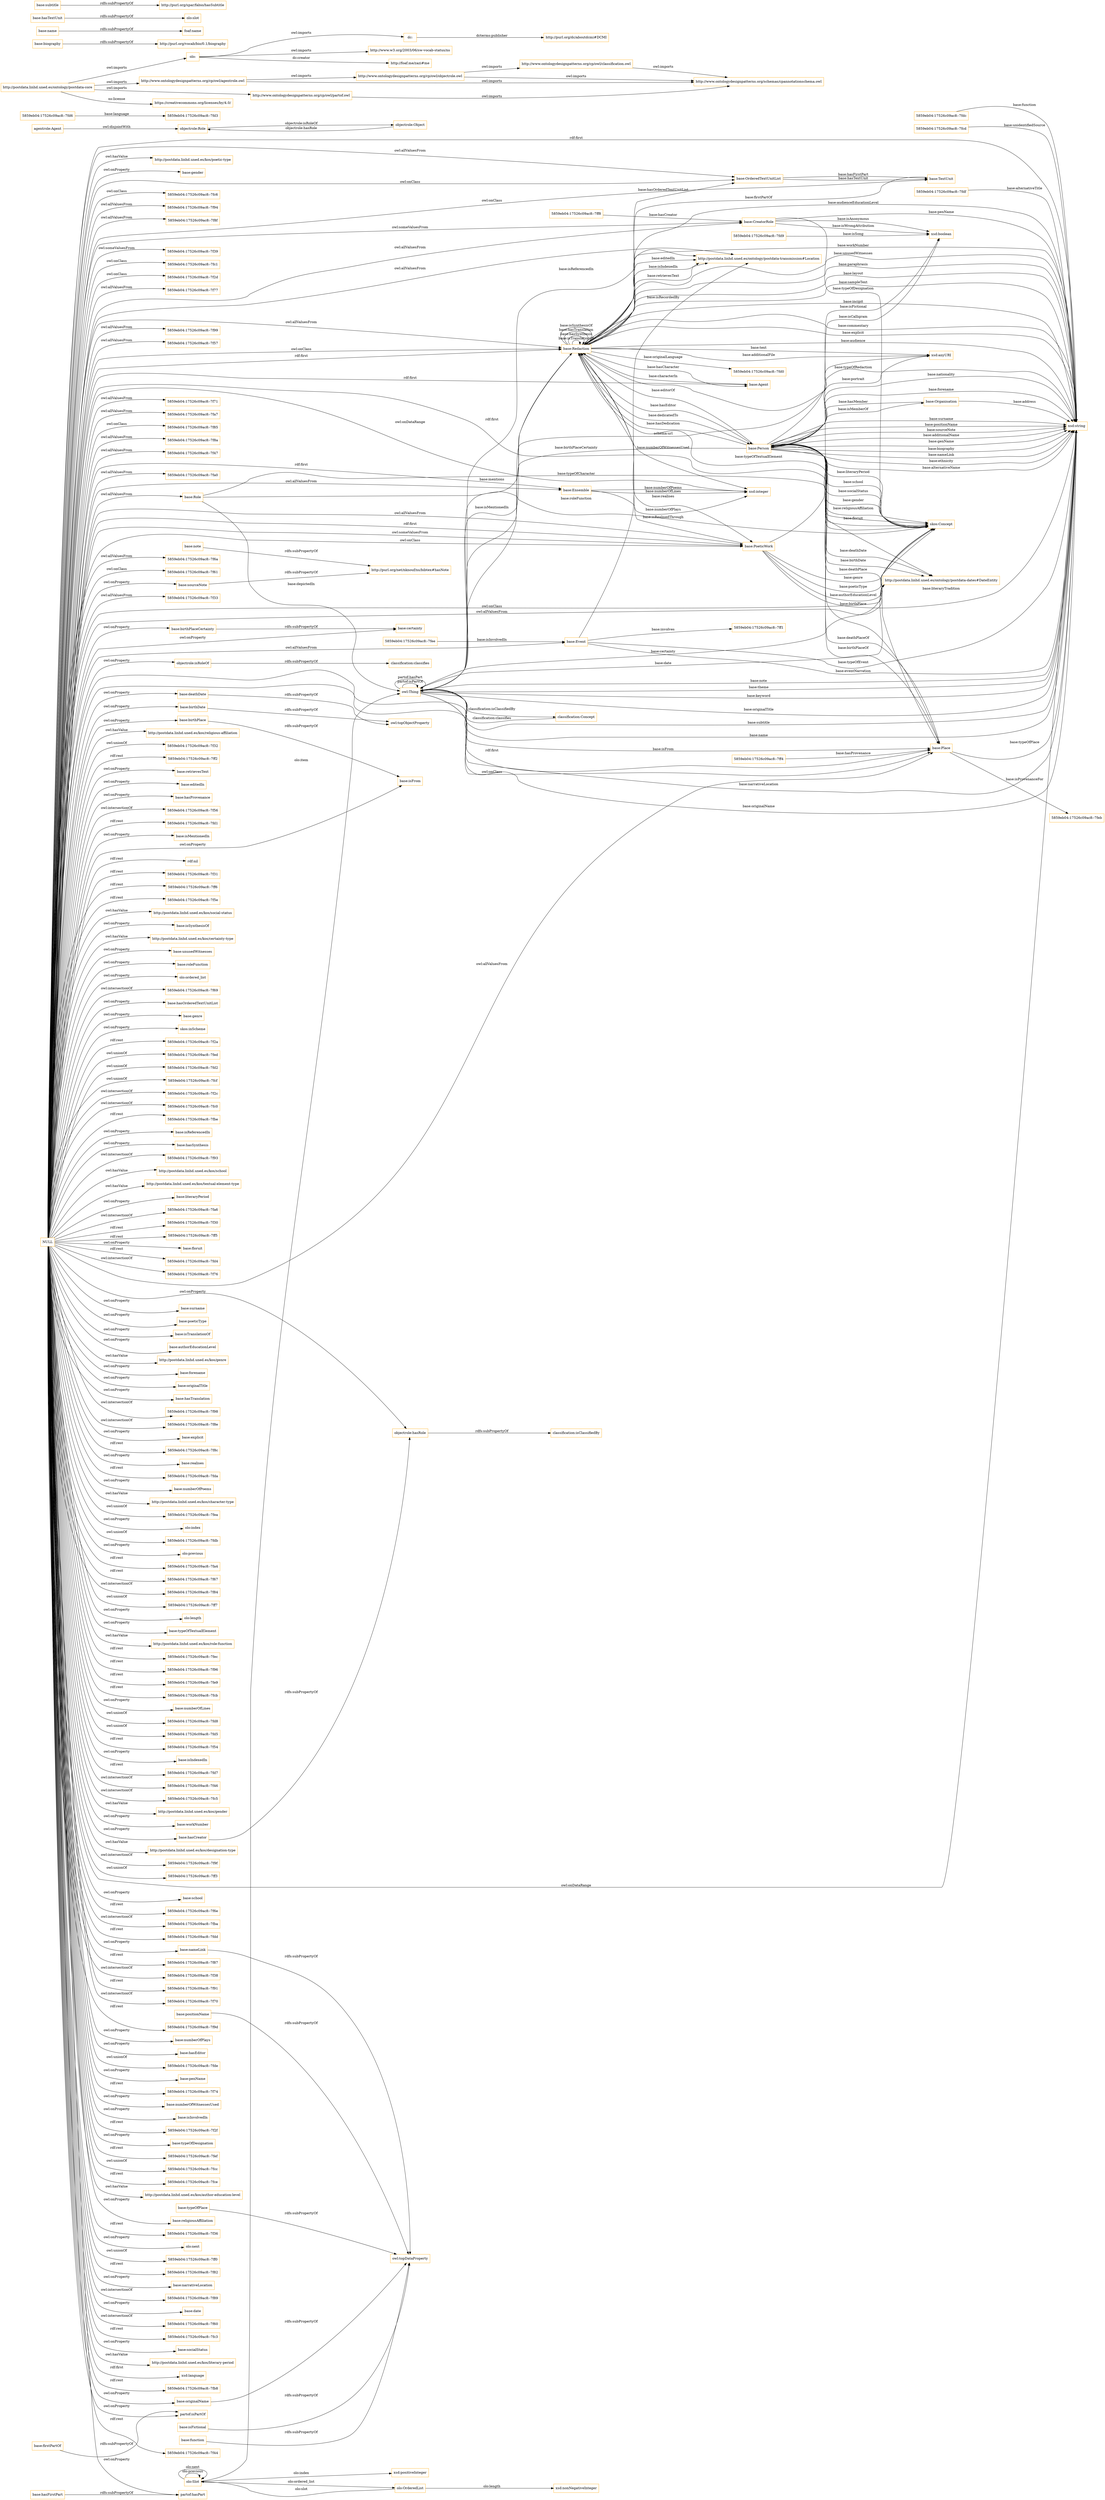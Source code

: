 digraph ar2dtool_diagram { 
rankdir=LR;
size="1501"
node [shape = rectangle, color="orange"]; "base:Role" "5859eb04:17526c09ac8:-7fc6" "5859eb04:17526c09ac8:-7f94" "5859eb04:17526c09ac8:-7f8f" "base:OrderedTextUnitList" "5859eb04:17526c09ac8:-7f39" "5859eb04:17526c09ac8:-7fc1" "5859eb04:17526c09ac8:-7f2d" "agentrole:Agent" "5859eb04:17526c09ac8:-7f77" "5859eb04:17526c09ac8:-7fdf" "5859eb04:17526c09ac8:-7ff4" "base:Agent" "base:CreatorRole" "base:Person" "base:Organisation" "5859eb04:17526c09ac8:-7f99" "5859eb04:17526c09ac8:-7f57" "base:Redaction" "5859eb04:17526c09ac8:-7fee" "base:Ensemble" "5859eb04:17526c09ac8:-7f71" "5859eb04:17526c09ac8:-7fa7" "5859eb04:17526c09ac8:-7f85" "5859eb04:17526c09ac8:-7f8a" "5859eb04:17526c09ac8:-7fdc" "5859eb04:17526c09ac8:-7ff1" "5859eb04:17526c09ac8:-7f47" "base:TextUnit" "5859eb04:17526c09ac8:-7feb" "5859eb04:17526c09ac8:-7fa0" "skos:Concept" "http://postdata.linhd.uned.es/ontology/postdata-dates#DateEntity" "base:Place" "5859eb04:17526c09ac8:-7fd9" "base:Event" "5859eb04:17526c09ac8:-7f6a" "5859eb04:17526c09ac8:-7fcd" "5859eb04:17526c09ac8:-7f61" "5859eb04:17526c09ac8:-7fd6" "http://postdata.linhd.uned.es/ontology/postdata-transmission#Location" "5859eb04:17526c09ac8:-7f33" "base:PoeticWork" "5859eb04:17526c09ac8:-7ff8" "owl:Thing" "objectrole:Role" "objectrole:Object" "olo:Slot" "olo:OrderedList" "classification:Concept" ; /*classes style*/
	"base:deathDate" -> "owl:topObjectProperty" [ label = "rdfs:subPropertyOf" ];
	"http://www.ontologydesignpatterns.org/cp/owl/objectrole.owl" -> "http://www.ontologydesignpatterns.org/cp/owl/classification.owl" [ label = "owl:imports" ];
	"http://www.ontologydesignpatterns.org/cp/owl/objectrole.owl" -> "http://www.ontologydesignpatterns.org/schemas/cpannotationschema.owl" [ label = "owl:imports" ];
	"http://www.ontologydesignpatterns.org/cp/owl/classification.owl" -> "http://www.ontologydesignpatterns.org/schemas/cpannotationschema.owl" [ label = "owl:imports" ];
	"base:firstPartOf" -> "partof:isPartOf" [ label = "rdfs:subPropertyOf" ];
	"agentrole:Agent" -> "objectrole:Role" [ label = "owl:disjointWith" ];
	"dc:" -> "http://purl.org/dc/aboutdcmi#DCMI" [ label = "dcterms:publisher" ];
	"olo:" -> "http://www.w3.org/2003/06/sw-vocab-status/ns" [ label = "owl:imports" ];
	"olo:" -> "dc:" [ label = "owl:imports" ];
	"olo:" -> "http://foaf.me/zazi#me" [ label = "dc:creator" ];
	"base:birthPlaceCertainty" -> "base:certainty" [ label = "rdfs:subPropertyOf" ];
	"base:biography" -> "http://purl.org/vocab/bio/0.1/biography" [ label = "rdfs:subPropertyOf" ];
	"objectrole:isRoleOf" -> "classification:classifies" [ label = "rdfs:subPropertyOf" ];
	"base:nameLink" -> "owl:topDataProperty" [ label = "rdfs:subPropertyOf" ];
	"base:sourceNote" -> "http://purl.org/net/nknouf/ns/bibtex#hasNote" [ label = "rdfs:subPropertyOf" ];
	"base:name" -> "foaf:name" [ label = "rdfs:subPropertyOf" ];
	"base:hasTextUnit" -> "olo:slot" [ label = "rdfs:subPropertyOf" ];
	"NULL" -> "base:birthPlace" [ label = "owl:onProperty" ];
	"NULL" -> "http://postdata.linhd.uned.es/kos/religious-affiliation" [ label = "owl:hasValue" ];
	"NULL" -> "5859eb04:17526c09ac8:-7f32" [ label = "owl:unionOf" ];
	"NULL" -> "base:PoeticWork" [ label = "owl:allValuesFrom" ];
	"NULL" -> "base:CreatorRole" [ label = "owl:someValuesFrom" ];
	"NULL" -> "5859eb04:17526c09ac8:-7ff2" [ label = "rdf:rest" ];
	"NULL" -> "base:retrievesText" [ label = "owl:onProperty" ];
	"NULL" -> "base:editedIn" [ label = "owl:onProperty" ];
	"NULL" -> "base:Place" [ label = "rdf:first" ];
	"NULL" -> "base:hasProvenance" [ label = "owl:onProperty" ];
	"NULL" -> "5859eb04:17526c09ac8:-7f56" [ label = "owl:intersectionOf" ];
	"NULL" -> "5859eb04:17526c09ac8:-7fd1" [ label = "rdf:rest" ];
	"NULL" -> "base:PoeticWork" [ label = "rdf:first" ];
	"NULL" -> "base:isMentionedIn" [ label = "owl:onProperty" ];
	"NULL" -> "base:birthDate" [ label = "owl:onProperty" ];
	"NULL" -> "rdf:nil" [ label = "rdf:rest" ];
	"NULL" -> "5859eb04:17526c09ac8:-7f31" [ label = "rdf:rest" ];
	"NULL" -> "5859eb04:17526c09ac8:-7ff6" [ label = "rdf:rest" ];
	"NULL" -> "5859eb04:17526c09ac8:-7f5e" [ label = "rdf:rest" ];
	"NULL" -> "http://postdata.linhd.uned.es/kos/social-status" [ label = "owl:hasValue" ];
	"NULL" -> "base:isSynthesisOf" [ label = "owl:onProperty" ];
	"NULL" -> "base:birthPlaceCertainty" [ label = "owl:onProperty" ];
	"NULL" -> "5859eb04:17526c09ac8:-7f94" [ label = "owl:allValuesFrom" ];
	"NULL" -> "http://postdata.linhd.uned.es/kos/certainty-type" [ label = "owl:hasValue" ];
	"NULL" -> "base:unusedWitnesses" [ label = "owl:onProperty" ];
	"NULL" -> "5859eb04:17526c09ac8:-7fa0" [ label = "owl:allValuesFrom" ];
	"NULL" -> "objectrole:isRoleOf" [ label = "owl:onProperty" ];
	"NULL" -> "base:roleFunction" [ label = "owl:onProperty" ];
	"NULL" -> "partof:isPartOf" [ label = "owl:onProperty" ];
	"NULL" -> "olo:ordered_list" [ label = "owl:onProperty" ];
	"NULL" -> "5859eb04:17526c09ac8:-7f69" [ label = "owl:intersectionOf" ];
	"NULL" -> "base:hasOrderedTextUnitList" [ label = "owl:onProperty" ];
	"NULL" -> "base:Role" [ label = "owl:allValuesFrom" ];
	"NULL" -> "base:OrderedTextUnitList" [ label = "owl:allValuesFrom" ];
	"NULL" -> "base:genre" [ label = "owl:onProperty" ];
	"NULL" -> "skos:inScheme" [ label = "owl:onProperty" ];
	"NULL" -> "5859eb04:17526c09ac8:-7f2a" [ label = "rdf:rest" ];
	"NULL" -> "5859eb04:17526c09ac8:-7fed" [ label = "owl:unionOf" ];
	"NULL" -> "base:CreatorRole" [ label = "owl:allValuesFrom" ];
	"NULL" -> "5859eb04:17526c09ac8:-7fd2" [ label = "owl:unionOf" ];
	"NULL" -> "http://postdata.linhd.uned.es/ontology/postdata-dates#DateEntity" [ label = "owl:onClass" ];
	"NULL" -> "5859eb04:17526c09ac8:-7fcf" [ label = "owl:unionOf" ];
	"NULL" -> "5859eb04:17526c09ac8:-7f2c" [ label = "owl:intersectionOf" ];
	"NULL" -> "base:Ensemble" [ label = "owl:allValuesFrom" ];
	"NULL" -> "5859eb04:17526c09ac8:-7fc0" [ label = "owl:intersectionOf" ];
	"NULL" -> "5859eb04:17526c09ac8:-7fbe" [ label = "rdf:rest" ];
	"NULL" -> "base:isReferencedIn" [ label = "owl:onProperty" ];
	"NULL" -> "base:hasSynthesis" [ label = "owl:onProperty" ];
	"NULL" -> "5859eb04:17526c09ac8:-7f93" [ label = "owl:intersectionOf" ];
	"NULL" -> "base:Agent" [ label = "rdf:first" ];
	"NULL" -> "http://postdata.linhd.uned.es/kos/school" [ label = "owl:hasValue" ];
	"NULL" -> "skos:Concept" [ label = "rdf:first" ];
	"NULL" -> "http://postdata.linhd.uned.es/kos/textual-element-type" [ label = "owl:hasValue" ];
	"NULL" -> "base:literaryPeriod" [ label = "owl:onProperty" ];
	"NULL" -> "5859eb04:17526c09ac8:-7fc1" [ label = "owl:onClass" ];
	"NULL" -> "5859eb04:17526c09ac8:-7fa6" [ label = "owl:intersectionOf" ];
	"NULL" -> "5859eb04:17526c09ac8:-7f39" [ label = "owl:someValuesFrom" ];
	"NULL" -> "5859eb04:17526c09ac8:-7f33" [ label = "owl:allValuesFrom" ];
	"NULL" -> "5859eb04:17526c09ac8:-7f30" [ label = "rdf:rest" ];
	"NULL" -> "5859eb04:17526c09ac8:-7ff5" [ label = "rdf:rest" ];
	"NULL" -> "base:floruit" [ label = "owl:onProperty" ];
	"NULL" -> "5859eb04:17526c09ac8:-7fd4" [ label = "rdf:rest" ];
	"NULL" -> "5859eb04:17526c09ac8:-7f76" [ label = "owl:intersectionOf" ];
	"NULL" -> "xsd:string" [ label = "owl:onDataRange" ];
	"NULL" -> "base:surname" [ label = "owl:onProperty" ];
	"NULL" -> "base:poeticType" [ label = "owl:onProperty" ];
	"NULL" -> "base:isTranslationOf" [ label = "owl:onProperty" ];
	"NULL" -> "5859eb04:17526c09ac8:-7f77" [ label = "owl:allValuesFrom" ];
	"NULL" -> "base:authorEducationLevel" [ label = "owl:onProperty" ];
	"NULL" -> "http://postdata.linhd.uned.es/kos/genre" [ label = "owl:hasValue" ];
	"NULL" -> "base:forename" [ label = "owl:onProperty" ];
	"NULL" -> "base:originalTitle" [ label = "owl:onProperty" ];
	"NULL" -> "base:hasTranslation" [ label = "owl:onProperty" ];
	"NULL" -> "5859eb04:17526c09ac8:-7f98" [ label = "owl:intersectionOf" ];
	"NULL" -> "base:Redaction" [ label = "owl:allValuesFrom" ];
	"NULL" -> "5859eb04:17526c09ac8:-7f8e" [ label = "owl:intersectionOf" ];
	"NULL" -> "5859eb04:17526c09ac8:-7f47" [ label = "owl:allValuesFrom" ];
	"NULL" -> "base:explicit" [ label = "owl:onProperty" ];
	"NULL" -> "5859eb04:17526c09ac8:-7f8c" [ label = "rdf:rest" ];
	"NULL" -> "base:realises" [ label = "owl:onProperty" ];
	"NULL" -> "5859eb04:17526c09ac8:-7fda" [ label = "rdf:rest" ];
	"NULL" -> "base:numberOfPoems" [ label = "owl:onProperty" ];
	"NULL" -> "base:PoeticWork" [ label = "owl:someValuesFrom" ];
	"NULL" -> "http://postdata.linhd.uned.es/kos/character-type" [ label = "owl:hasValue" ];
	"NULL" -> "5859eb04:17526c09ac8:-7fea" [ label = "owl:unionOf" ];
	"NULL" -> "olo:index" [ label = "owl:onProperty" ];
	"NULL" -> "5859eb04:17526c09ac8:-7fdb" [ label = "owl:unionOf" ];
	"NULL" -> "olo:previous" [ label = "owl:onProperty" ];
	"NULL" -> "5859eb04:17526c09ac8:-7fa4" [ label = "rdf:rest" ];
	"NULL" -> "5859eb04:17526c09ac8:-7f67" [ label = "rdf:rest" ];
	"NULL" -> "5859eb04:17526c09ac8:-7f84" [ label = "owl:intersectionOf" ];
	"NULL" -> "base:PoeticWork" [ label = "owl:onClass" ];
	"NULL" -> "xsd:string" [ label = "rdf:first" ];
	"NULL" -> "5859eb04:17526c09ac8:-7ff7" [ label = "owl:unionOf" ];
	"NULL" -> "olo:length" [ label = "owl:onProperty" ];
	"NULL" -> "base:typeOfTextualElement" [ label = "owl:onProperty" ];
	"NULL" -> "http://postdata.linhd.uned.es/kos/role-function" [ label = "owl:hasValue" ];
	"NULL" -> "5859eb04:17526c09ac8:-7f6a" [ label = "owl:allValuesFrom" ];
	"NULL" -> "5859eb04:17526c09ac8:-7fec" [ label = "rdf:rest" ];
	"NULL" -> "5859eb04:17526c09ac8:-7f96" [ label = "rdf:rest" ];
	"NULL" -> "5859eb04:17526c09ac8:-7f2d" [ label = "owl:onClass" ];
	"NULL" -> "5859eb04:17526c09ac8:-7fe9" [ label = "rdf:rest" ];
	"NULL" -> "5859eb04:17526c09ac8:-7fcb" [ label = "rdf:rest" ];
	"NULL" -> "base:numberOfLines" [ label = "owl:onProperty" ];
	"NULL" -> "5859eb04:17526c09ac8:-7fd8" [ label = "owl:unionOf" ];
	"NULL" -> "5859eb04:17526c09ac8:-7fd5" [ label = "owl:unionOf" ];
	"NULL" -> "5859eb04:17526c09ac8:-7fa7" [ label = "owl:allValuesFrom" ];
	"NULL" -> "5859eb04:17526c09ac8:-7f54" [ label = "rdf:rest" ];
	"NULL" -> "5859eb04:17526c09ac8:-7f99" [ label = "owl:allValuesFrom" ];
	"NULL" -> "base:isIndexedIn" [ label = "owl:onProperty" ];
	"NULL" -> "5859eb04:17526c09ac8:-7fd7" [ label = "rdf:rest" ];
	"NULL" -> "5859eb04:17526c09ac8:-7f46" [ label = "owl:intersectionOf" ];
	"NULL" -> "5859eb04:17526c09ac8:-7fc5" [ label = "owl:intersectionOf" ];
	"NULL" -> "http://postdata.linhd.uned.es/kos/gender" [ label = "owl:hasValue" ];
	"NULL" -> "base:workNumber" [ label = "owl:onProperty" ];
	"NULL" -> "base:hasCreator" [ label = "owl:onProperty" ];
	"NULL" -> "http://postdata.linhd.uned.es/kos/designation-type" [ label = "owl:hasValue" ];
	"NULL" -> "5859eb04:17526c09ac8:-7f9f" [ label = "owl:intersectionOf" ];
	"NULL" -> "base:deathDate" [ label = "owl:onProperty" ];
	"NULL" -> "5859eb04:17526c09ac8:-7ff3" [ label = "owl:unionOf" ];
	"NULL" -> "base:isFrom" [ label = "owl:onProperty" ];
	"NULL" -> "base:Redaction" [ label = "owl:onClass" ];
	"NULL" -> "base:school" [ label = "owl:onProperty" ];
	"NULL" -> "5859eb04:17526c09ac8:-7f6e" [ label = "rdf:rest" ];
	"NULL" -> "5859eb04:17526c09ac8:-7fba" [ label = "owl:intersectionOf" ];
	"NULL" -> "5859eb04:17526c09ac8:-7fdd" [ label = "rdf:rest" ];
	"NULL" -> "5859eb04:17526c09ac8:-7f87" [ label = "rdf:rest" ];
	"NULL" -> "xsd:integer" [ label = "owl:onDataRange" ];
	"NULL" -> "5859eb04:17526c09ac8:-7f8a" [ label = "owl:allValuesFrom" ];
	"NULL" -> "5859eb04:17526c09ac8:-7f38" [ label = "owl:intersectionOf" ];
	"NULL" -> "5859eb04:17526c09ac8:-7f91" [ label = "rdf:rest" ];
	"NULL" -> "5859eb04:17526c09ac8:-7f70" [ label = "owl:intersectionOf" ];
	"NULL" -> "5859eb04:17526c09ac8:-7f9d" [ label = "rdf:rest" ];
	"NULL" -> "objectrole:hasRole" [ label = "owl:onProperty" ];
	"NULL" -> "partof:hasPart" [ label = "owl:onProperty" ];
	"NULL" -> "base:Place" [ label = "owl:onClass" ];
	"NULL" -> "base:numberOfPlays" [ label = "owl:onProperty" ];
	"NULL" -> "base:hasEditor" [ label = "owl:onProperty" ];
	"NULL" -> "5859eb04:17526c09ac8:-7fde" [ label = "owl:unionOf" ];
	"NULL" -> "base:nameLink" [ label = "owl:onProperty" ];
	"NULL" -> "base:Ensemble" [ label = "rdf:first" ];
	"NULL" -> "base:penName" [ label = "owl:onProperty" ];
	"NULL" -> "5859eb04:17526c09ac8:-7f74" [ label = "rdf:rest" ];
	"NULL" -> "base:numberOfWitnessesUsed" [ label = "owl:onProperty" ];
	"NULL" -> "base:isInvolvedIn" [ label = "owl:onProperty" ];
	"NULL" -> "5859eb04:17526c09ac8:-7f2f" [ label = "rdf:rest" ];
	"NULL" -> "base:typeOfDesignation" [ label = "owl:onProperty" ];
	"NULL" -> "http://postdata.linhd.uned.es/ontology/postdata-transmission#Location" [ label = "owl:allValuesFrom" ];
	"NULL" -> "base:Redaction" [ label = "rdf:first" ];
	"NULL" -> "5859eb04:17526c09ac8:-7fef" [ label = "rdf:rest" ];
	"NULL" -> "5859eb04:17526c09ac8:-7fcc" [ label = "owl:unionOf" ];
	"NULL" -> "5859eb04:17526c09ac8:-7fce" [ label = "rdf:rest" ];
	"NULL" -> "5859eb04:17526c09ac8:-7f8f" [ label = "owl:allValuesFrom" ];
	"NULL" -> "http://postdata.linhd.uned.es/kos/author-education-level" [ label = "owl:hasValue" ];
	"NULL" -> "5859eb04:17526c09ac8:-7fc6" [ label = "owl:onClass" ];
	"NULL" -> "base:originalName" [ label = "owl:onProperty" ];
	"NULL" -> "base:religiousAffiliation" [ label = "owl:onProperty" ];
	"NULL" -> "5859eb04:17526c09ac8:-7f36" [ label = "rdf:rest" ];
	"NULL" -> "5859eb04:17526c09ac8:-7f71" [ label = "owl:allValuesFrom" ];
	"NULL" -> "olo:next" [ label = "owl:onProperty" ];
	"NULL" -> "5859eb04:17526c09ac8:-7ff0" [ label = "owl:unionOf" ];
	"NULL" -> "base:sourceNote" [ label = "owl:onProperty" ];
	"NULL" -> "5859eb04:17526c09ac8:-7f85" [ label = "owl:onClass" ];
	"NULL" -> "5859eb04:17526c09ac8:-7f82" [ label = "rdf:rest" ];
	"NULL" -> "base:narrativeLocation" [ label = "owl:onProperty" ];
	"NULL" -> "5859eb04:17526c09ac8:-7f89" [ label = "owl:intersectionOf" ];
	"NULL" -> "base:certainty" [ label = "owl:onProperty" ];
	"NULL" -> "base:date" [ label = "owl:onProperty" ];
	"NULL" -> "5859eb04:17526c09ac8:-7f60" [ label = "owl:intersectionOf" ];
	"NULL" -> "5859eb04:17526c09ac8:-7fc3" [ label = "rdf:rest" ];
	"NULL" -> "base:Place" [ label = "owl:allValuesFrom" ];
	"NULL" -> "base:TextUnit" [ label = "owl:onClass" ];
	"NULL" -> "base:socialStatus" [ label = "owl:onProperty" ];
	"NULL" -> "http://postdata.linhd.uned.es/kos/literary-period" [ label = "owl:hasValue" ];
	"NULL" -> "http://postdata.linhd.uned.es/ontology/postdata-dates#DateEntity" [ label = "owl:allValuesFrom" ];
	"NULL" -> "xsd:language" [ label = "rdf:first" ];
	"NULL" -> "5859eb04:17526c09ac8:-7fb8" [ label = "rdf:rest" ];
	"NULL" -> "5859eb04:17526c09ac8:-7f44" [ label = "rdf:rest" ];
	"NULL" -> "5859eb04:17526c09ac8:-7f61" [ label = "owl:onClass" ];
	"NULL" -> "http://postdata.linhd.uned.es/kos/poetic-type" [ label = "owl:hasValue" ];
	"NULL" -> "5859eb04:17526c09ac8:-7f57" [ label = "owl:allValuesFrom" ];
	"NULL" -> "base:gender" [ label = "owl:onProperty" ];
	"NULL" -> "base:OrderedTextUnitList" [ label = "owl:onClass" ];
	"NULL" -> "base:Event" [ label = "owl:allValuesFrom" ];
	"base:hasFirstPart" -> "partof:hasPart" [ label = "rdfs:subPropertyOf" ];
	"base:hasCreator" -> "objectrole:hasRole" [ label = "rdfs:subPropertyOf" ];
	"base:birthPlace" -> "base:isFrom" [ label = "rdfs:subPropertyOf" ];
	"http://www.ontologydesignpatterns.org/cp/owl/agentrole.owl" -> "http://www.ontologydesignpatterns.org/cp/owl/objectrole.owl" [ label = "owl:imports" ];
	"http://www.ontologydesignpatterns.org/cp/owl/agentrole.owl" -> "http://www.ontologydesignpatterns.org/schemas/cpannotationschema.owl" [ label = "owl:imports" ];
	"base:isFictional" -> "owl:topDataProperty" [ label = "rdfs:subPropertyOf" ];
	"base:subtitle" -> "http://purl.org/spar/fabio/hasSubtitle" [ label = "rdfs:subPropertyOf" ];
	"base:function" -> "owl:topDataProperty" [ label = "rdfs:subPropertyOf" ];
	"base:originalName" -> "owl:topDataProperty" [ label = "rdfs:subPropertyOf" ];
	"http://www.ontologydesignpatterns.org/cp/owl/partof.owl" -> "http://www.ontologydesignpatterns.org/schemas/cpannotationschema.owl" [ label = "owl:imports" ];
	"http://postdata.linhd.uned.es/ontology/postdata-core" -> "https://creativecommons.org/licenses/by/4.0/" [ label = "ns:license" ];
	"http://postdata.linhd.uned.es/ontology/postdata-core" -> "http://www.ontologydesignpatterns.org/cp/owl/partof.owl" [ label = "owl:imports" ];
	"http://postdata.linhd.uned.es/ontology/postdata-core" -> "http://www.ontologydesignpatterns.org/cp/owl/agentrole.owl" [ label = "owl:imports" ];
	"http://postdata.linhd.uned.es/ontology/postdata-core" -> "olo:" [ label = "owl:imports" ];
	"base:note" -> "http://purl.org/net/nknouf/ns/bibtex#hasNote" [ label = "rdfs:subPropertyOf" ];
	"base:birthDate" -> "owl:topObjectProperty" [ label = "rdfs:subPropertyOf" ];
	"base:positionName" -> "owl:topDataProperty" [ label = "rdfs:subPropertyOf" ];
	"objectrole:hasRole" -> "classification:isClassifiedBy" [ label = "rdfs:subPropertyOf" ];
	"base:typeOfPlace" -> "owl:topDataProperty" [ label = "rdfs:subPropertyOf" ];
	"base:Redaction" -> "owl:Thing" [ label = "base:mentions" ];
	"base:Person" -> "xsd:boolean" [ label = "base:isFictional" ];
	"owl:Thing" -> "xsd:string" [ label = "base:narrativeLocation" ];
	"base:CreatorRole" -> "xsd:string" [ label = "base:penName" ];
	"base:Person" -> "base:Place" [ label = "base:deathPlace" ];
	"base:Ensemble" -> "xsd:integer" [ label = "base:numberOfLines" ];
	"base:Redaction" -> "xsd:string" [ label = "base:audienceEducationLevel" ];
	"base:Event" -> "xsd:string" [ label = "base:eventNarration" ];
	"base:Redaction" -> "xsd:string" [ label = "base:workNumber" ];
	"owl:Thing" -> "xsd:string" [ label = "base:originalName" ];
	"base:OrderedTextUnitList" -> "base:TextUnit" [ label = "base:hasTextUnit" ];
	"base:Redaction" -> "base:Person" [ label = "base:hasEditor" ];
	"olo:Slot" -> "olo:Slot" [ label = "olo:previous" ];
	"base:Redaction" -> "xsd:string" [ label = "base:unusedWitnesses" ];
	"base:Place" -> "base:Person" [ label = "base:deathPlaceOf" ];
	"base:Person" -> "http://postdata.linhd.uned.es/ontology/postdata-dates#DateEntity" [ label = "base:floruit" ];
	"base:Person" -> "xsd:string" [ label = "base:surname" ];
	"base:Person" -> "xsd:string" [ label = "base:positionName" ];
	"classification:Concept" -> "owl:Thing" [ label = "classification:classifies" ];
	"5859eb04:17526c09ac8:-7ff8" -> "base:CreatorRole" [ label = "base:hasCreator" ];
	"base:Redaction" -> "xsd:string" [ label = "base:paraphrasis" ];
	"base:Person" -> "base:Redaction" [ label = "base:hasDedication" ];
	"base:Event" -> "xsd:string" [ label = "base:typeOfEvent" ];
	"base:Person" -> "http://postdata.linhd.uned.es/ontology/postdata-dates#DateEntity" [ label = "base:deathDate" ];
	"base:Person" -> "base:Place" [ label = "base:birthPlace" ];
	"base:Event" -> "http://postdata.linhd.uned.es/ontology/postdata-transmission#Location" [ label = "base:isRecordedBy" ];
	"base:CreatorRole" -> "xsd:boolean" [ label = "base:isAnonymous" ];
	"base:Redaction" -> "base:Agent" [ label = "base:hasCharacter" ];
	"base:Redaction" -> "xsd:anyURI" [ label = "base:text" ];
	"base:Redaction" -> "xsd:anyURI" [ label = "base:additionalFile" ];
	"base:Person" -> "base:Organisation" [ label = "base:isMemberOf" ];
	"base:Redaction" -> "xsd:string" [ label = "base:layout" ];
	"base:PoeticWork" -> "xsd:boolean" [ label = "base:isCalligram" ];
	"olo:Slot" -> "olo:OrderedList" [ label = "olo:ordered_list" ];
	"base:Redaction" -> "http://postdata.linhd.uned.es/ontology/postdata-transmission#Location" [ label = "base:editedIn" ];
	"base:Redaction" -> "skos:Concept" [ label = "base:typeOfTextualElement" ];
	"olo:OrderedList" -> "xsd:nonNegativeInteger" [ label = "olo:length" ];
	"5859eb04:17526c09ac8:-7fee" -> "base:Event" [ label = "base:isInvolvedIn" ];
	"base:PoeticWork" -> "base:Redaction" [ label = "base:isRealisedThrough" ];
	"base:Redaction" -> "base:PoeticWork" [ label = "base:realises" ];
	"base:Person" -> "skos:Concept" [ label = "base:religiousAffiliation" ];
	"base:Person" -> "xsd:string" [ label = "base:sourceNote" ];
	"base:Redaction" -> "xsd:string" [ label = "base:sampleText" ];
	"base:Redaction" -> "xsd:string" [ label = "base:incipit" ];
	"base:Person" -> "http://postdata.linhd.uned.es/ontology/postdata-dates#DateEntity" [ label = "base:birthDate" ];
	"base:Person" -> "owl:Thing" [ label = "base:birthPlaceCertainty" ];
	"base:Person" -> "skos:Concept" [ label = "base:literaryPeriod" ];
	"base:Person" -> "xsd:string" [ label = "base:additionalName" ];
	"base:Person" -> "xsd:string" [ label = "base:genName" ];
	"base:Person" -> "base:Redaction" [ label = "base:editorOf" ];
	"base:CreatorRole" -> "skos:Concept" [ label = "base:typeOfDesignation" ];
	"base:Person" -> "xsd:string" [ label = "base:biography" ];
	"base:Redaction" -> "base:Redaction" [ label = "base:isTranslationOf" ];
	"owl:Thing" -> "skos:Concept" [ label = "base:certainty" ];
	"base:Redaction" -> "base:Redaction" [ label = "base:hasSynthesis" ];
	"olo:OrderedList" -> "olo:Slot" [ label = "olo:slot" ];
	"base:Person" -> "skos:Concept" [ label = "base:school" ];
	"olo:Slot" -> "olo:Slot" [ label = "olo:next" ];
	"owl:Thing" -> "xsd:anyURI" [ label = "schema:url" ];
	"owl:Thing" -> "http://postdata.linhd.uned.es/ontology/postdata-transmission#Location" [ label = "base:isReferencedIn" ];
	"base:PoeticWork" -> "xsd:string" [ label = "base:literaryTradition" ];
	"owl:Thing" -> "xsd:string" [ label = "base:note" ];
	"5859eb04:17526c09ac8:-7fcd" -> "xsd:string" [ label = "base:unidentifiedSource" ];
	"owl:Thing" -> "xsd:string" [ label = "base:theme" ];
	"base:Event" -> "5859eb04:17526c09ac8:-7ff1" [ label = "base:involves" ];
	"base:Role" -> "skos:Concept" [ label = "base:roleFunction" ];
	"base:PoeticWork" -> "skos:Concept" [ label = "base:poeticType" ];
	"olo:Slot" -> "owl:Thing" [ label = "olo:item" ];
	"base:Place" -> "xsd:string" [ label = "base:typeOfPlace" ];
	"5859eb04:17526c09ac8:-7fd9" -> "xsd:boolean" [ label = "base:isSong" ];
	"base:Person" -> "xsd:string" [ label = "base:nameLink" ];
	"base:Ensemble" -> "xsd:integer" [ label = "base:numberOfPlays" ];
	"base:Place" -> "base:Person" [ label = "base:birthPlaceOf" ];
	"base:Redaction" -> "http://postdata.linhd.uned.es/ontology/postdata-transmission#Location" [ label = "base:isIndexedIn" ];
	"base:Person" -> "xsd:string" [ label = "base:ethnicity" ];
	"owl:Thing" -> "xsd:string" [ label = "base:keyword" ];
	"base:Redaction" -> "xsd:string" [ label = "base:commentary" ];
	"base:Redaction" -> "base:OrderedTextUnitList" [ label = "base:hasOrderedTextUnitList" ];
	"owl:Thing" -> "xsd:string" [ label = "base:originalTitle" ];
	"base:Person" -> "skos:Concept" [ label = "base:socialStatus" ];
	"owl:Thing" -> "classification:Concept" [ label = "classification:isClassifiedBy" ];
	"owl:Thing" -> "owl:Thing" [ label = "partof:isPartOf" ];
	"olo:Slot" -> "xsd:positiveInteger" [ label = "olo:index" ];
	"5859eb04:17526c09ac8:-7fdc" -> "xsd:string" [ label = "base:function" ];
	"base:PoeticWork" -> "skos:Concept" [ label = "base:authorEducationLevel" ];
	"owl:Thing" -> "base:Place" [ label = "base:isFrom" ];
	"base:Redaction" -> "base:Redaction" [ label = "base:hasTranslation" ];
	"base:CreatorRole" -> "xsd:boolean" [ label = "base:isWrongAttribution" ];
	"owl:Thing" -> "http://postdata.linhd.uned.es/ontology/postdata-dates#DateEntity" [ label = "base:date" ];
	"base:TextUnit" -> "base:Redaction" [ label = "base:firstPartOf" ];
	"base:Person" -> "xsd:string" [ label = "base:alternativeName" ];
	"objectrole:Object" -> "objectrole:Role" [ label = "objectrole:hasRole" ];
	"5859eb04:17526c09ac8:-7ff4" -> "base:Place" [ label = "base:hasProvenance" ];
	"base:Person" -> "xsd:string" [ label = "base:nationality" ];
	"owl:Thing" -> "base:Redaction" [ label = "base:isMentionedIn" ];
	"base:OrderedTextUnitList" -> "base:TextUnit" [ label = "base:hasFirstPart" ];
	"base:Person" -> "xsd:anyURI" [ label = "base:portrait" ];
	"5859eb04:17526c09ac8:-7fdf" -> "xsd:string" [ label = "base:alternativeTitle" ];
	"base:Organisation" -> "xsd:string" [ label = "base:address" ];
	"base:Role" -> "skos:Concept" [ label = "base:typeOfCharacter" ];
	"base:Organisation" -> "base:Person" [ label = "base:hasMember" ];
	"base:Place" -> "5859eb04:17526c09ac8:-7feb" [ label = "base:isProvenanceFor" ];
	"base:Redaction" -> "xsd:string" [ label = "base:explicit" ];
	"owl:Thing" -> "xsd:string" [ label = "base:subtitle" ];
	"base:Redaction" -> "http://postdata.linhd.uned.es/ontology/postdata-transmission#Location" [ label = "base:retrievesText" ];
	"base:Person" -> "skos:Concept" [ label = "base:gender" ];
	"base:PoeticWork" -> "skos:Concept" [ label = "base:genre" ];
	"owl:Thing" -> "xsd:string" [ label = "base:name" ];
	"base:Redaction" -> "base:Person" [ label = "base:dedicatedTo" ];
	"base:Person" -> "xsd:string" [ label = "base:forename" ];
	"base:Redaction" -> "xsd:string" [ label = "base:audience" ];
	"base:Ensemble" -> "xsd:integer" [ label = "base:numberOfPoems" ];
	"base:Redaction" -> "xsd:string" [ label = "base:typeOfRedaction" ];
	"base:Redaction" -> "xsd:integer" [ label = "base:numberOfWitnessesUsed" ];
	"base:Redaction" -> "5859eb04:17526c09ac8:-7fd0" [ label = "base:originalLanguage" ];
	"owl:Thing" -> "owl:Thing" [ label = "partof:hasPart" ];
	"base:Role" -> "owl:Thing" [ label = "base:depictedIn" ];
	"base:Agent" -> "base:Redaction" [ label = "base:characterIn" ];
	"5859eb04:17526c09ac8:-7fd6" -> "5859eb04:17526c09ac8:-7fd3" [ label = "base:language" ];
	"objectrole:Role" -> "objectrole:Object" [ label = "objectrole:isRoleOf" ];
	"base:Redaction" -> "base:Redaction" [ label = "base:isSynthesisOf" ];

}
